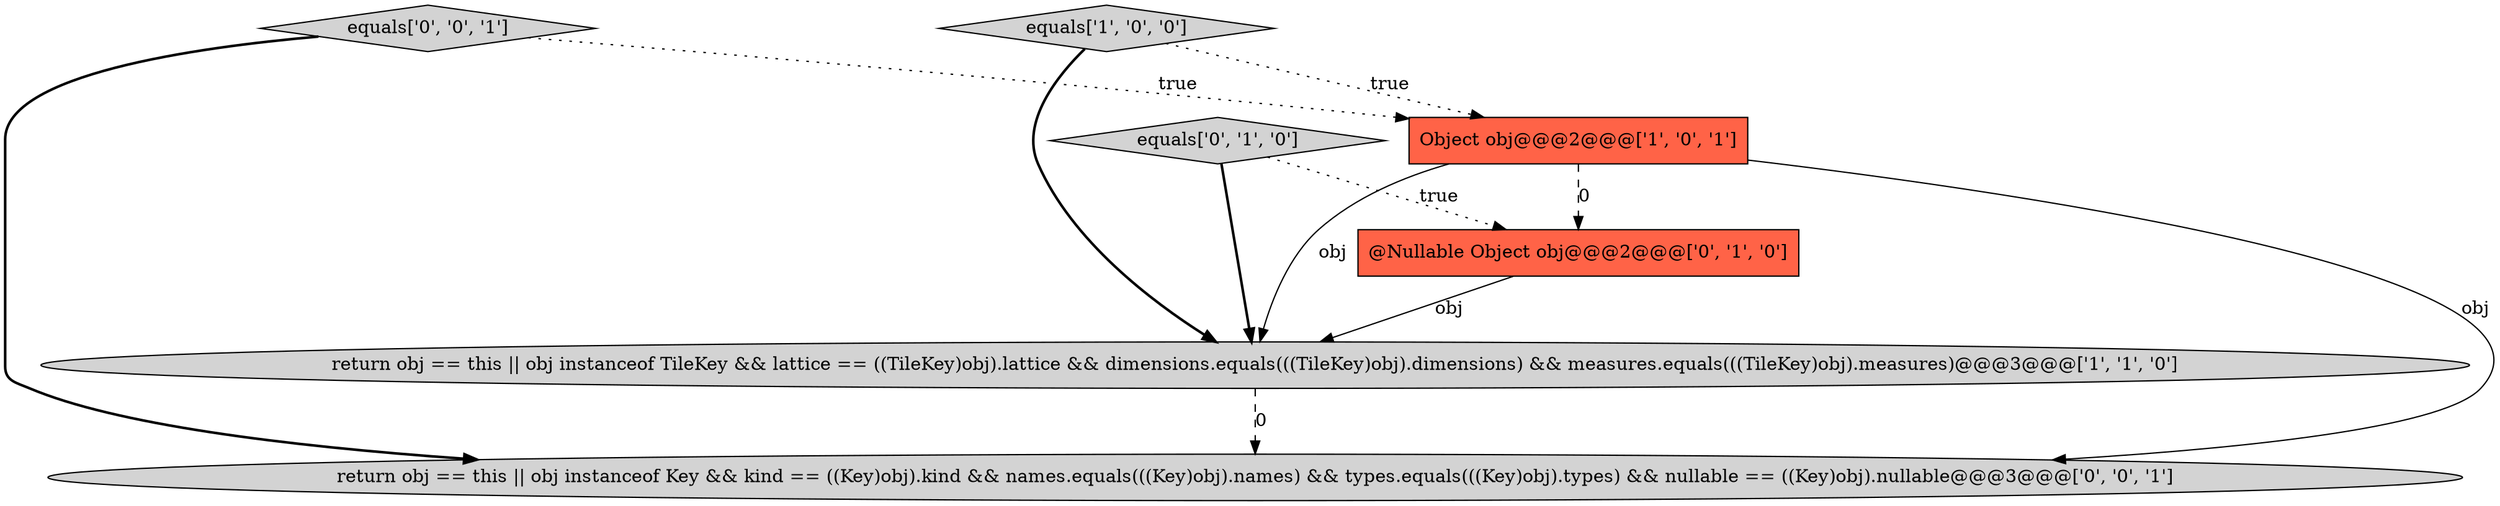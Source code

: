 digraph {
6 [style = filled, label = "equals['0', '0', '1']", fillcolor = lightgray, shape = diamond image = "AAA0AAABBB3BBB"];
4 [style = filled, label = "equals['0', '1', '0']", fillcolor = lightgray, shape = diamond image = "AAA0AAABBB2BBB"];
0 [style = filled, label = "equals['1', '0', '0']", fillcolor = lightgray, shape = diamond image = "AAA0AAABBB1BBB"];
3 [style = filled, label = "@Nullable Object obj@@@2@@@['0', '1', '0']", fillcolor = tomato, shape = box image = "AAA1AAABBB2BBB"];
1 [style = filled, label = "Object obj@@@2@@@['1', '0', '1']", fillcolor = tomato, shape = box image = "AAA0AAABBB1BBB"];
2 [style = filled, label = "return obj == this || obj instanceof TileKey && lattice == ((TileKey)obj).lattice && dimensions.equals(((TileKey)obj).dimensions) && measures.equals(((TileKey)obj).measures)@@@3@@@['1', '1', '0']", fillcolor = lightgray, shape = ellipse image = "AAA0AAABBB1BBB"];
5 [style = filled, label = "return obj == this || obj instanceof Key && kind == ((Key)obj).kind && names.equals(((Key)obj).names) && types.equals(((Key)obj).types) && nullable == ((Key)obj).nullable@@@3@@@['0', '0', '1']", fillcolor = lightgray, shape = ellipse image = "AAA0AAABBB3BBB"];
1->5 [style = solid, label="obj"];
3->2 [style = solid, label="obj"];
6->5 [style = bold, label=""];
2->5 [style = dashed, label="0"];
1->2 [style = solid, label="obj"];
4->3 [style = dotted, label="true"];
0->2 [style = bold, label=""];
4->2 [style = bold, label=""];
1->3 [style = dashed, label="0"];
0->1 [style = dotted, label="true"];
6->1 [style = dotted, label="true"];
}
